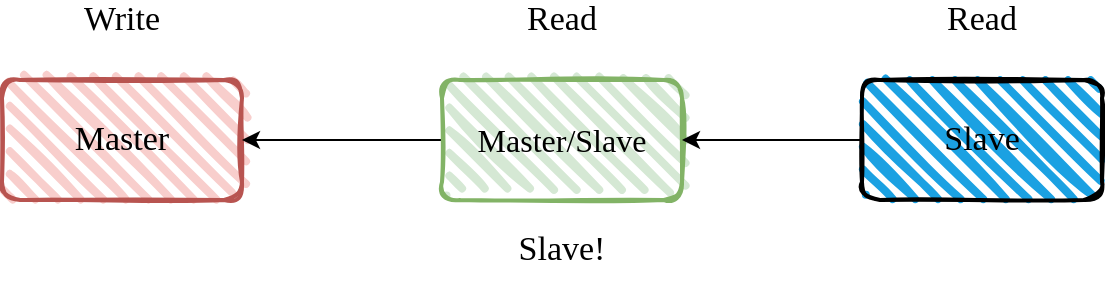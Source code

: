 <mxfile version="15.2.7" type="github">
  <diagram id="kTX6su0PMOBrZuuV1gaZ" name="第 1 页">
    <mxGraphModel dx="1422" dy="754" grid="1" gridSize="10" guides="1" tooltips="1" connect="1" arrows="1" fold="1" page="1" pageScale="1" pageWidth="827" pageHeight="1169" math="0" shadow="0">
      <root>
        <mxCell id="0" />
        <mxCell id="1" parent="0" />
        <mxCell id="vc-pq6uTciUxy0K7quRX-1" value="&lt;font face=&quot;Comic Sans MS&quot; style=&quot;font-size: 17px&quot;&gt;Master&lt;/font&gt;" style="rounded=1;whiteSpace=wrap;html=1;strokeWidth=2;fillWeight=4;hachureGap=8;hachureAngle=45;fillColor=#f8cecc;sketch=1;strokeColor=#b85450;" vertex="1" parent="1">
          <mxGeometry x="110" y="280" width="120" height="60" as="geometry" />
        </mxCell>
        <mxCell id="vc-pq6uTciUxy0K7quRX-5" style="edgeStyle=orthogonalEdgeStyle;rounded=0;orthogonalLoop=1;jettySize=auto;html=1;exitX=0;exitY=0.5;exitDx=0;exitDy=0;entryX=1;entryY=0.5;entryDx=0;entryDy=0;" edge="1" parent="1" source="vc-pq6uTciUxy0K7quRX-2" target="vc-pq6uTciUxy0K7quRX-1">
          <mxGeometry relative="1" as="geometry" />
        </mxCell>
        <mxCell id="vc-pq6uTciUxy0K7quRX-2" value="&lt;font face=&quot;Comic Sans MS&quot; style=&quot;font-size: 16px&quot;&gt;Master/Slave&lt;/font&gt;" style="rounded=1;whiteSpace=wrap;html=1;strokeWidth=2;fillWeight=4;hachureGap=8;hachureAngle=45;fillColor=#d5e8d4;sketch=1;strokeColor=#82b366;" vertex="1" parent="1">
          <mxGeometry x="330" y="280" width="120" height="60" as="geometry" />
        </mxCell>
        <mxCell id="vc-pq6uTciUxy0K7quRX-4" style="edgeStyle=orthogonalEdgeStyle;rounded=0;orthogonalLoop=1;jettySize=auto;html=1;exitX=0;exitY=0.5;exitDx=0;exitDy=0;" edge="1" parent="1" source="vc-pq6uTciUxy0K7quRX-3" target="vc-pq6uTciUxy0K7quRX-2">
          <mxGeometry relative="1" as="geometry" />
        </mxCell>
        <mxCell id="vc-pq6uTciUxy0K7quRX-3" value="&lt;font style=&quot;font-size: 17px&quot; face=&quot;Comic Sans MS&quot;&gt;Slave&lt;/font&gt;" style="rounded=1;whiteSpace=wrap;html=1;strokeWidth=2;fillWeight=4;hachureGap=8;hachureAngle=45;fillColor=#1ba1e2;sketch=1;" vertex="1" parent="1">
          <mxGeometry x="540" y="280" width="120" height="60" as="geometry" />
        </mxCell>
        <mxCell id="vc-pq6uTciUxy0K7quRX-6" value="&lt;font face=&quot;Comic Sans MS&quot; style=&quot;font-size: 17px&quot;&gt;Slave!&lt;/font&gt;" style="text;html=1;strokeColor=none;fillColor=none;align=center;verticalAlign=middle;whiteSpace=wrap;rounded=0;" vertex="1" parent="1">
          <mxGeometry x="345" y="350" width="90" height="30" as="geometry" />
        </mxCell>
        <mxCell id="vc-pq6uTciUxy0K7quRX-7" value="&lt;span style=&quot;font-family: &amp;#34;comic sans ms&amp;#34; ; font-size: 17px&quot;&gt;Write&lt;/span&gt;" style="text;html=1;strokeColor=none;fillColor=none;align=center;verticalAlign=middle;whiteSpace=wrap;rounded=0;" vertex="1" parent="1">
          <mxGeometry x="125" y="240" width="90" height="20" as="geometry" />
        </mxCell>
        <mxCell id="vc-pq6uTciUxy0K7quRX-8" value="&lt;span style=&quot;font-family: &amp;#34;comic sans ms&amp;#34; ; font-size: 17px&quot;&gt;Read&lt;/span&gt;" style="text;html=1;strokeColor=none;fillColor=none;align=center;verticalAlign=middle;whiteSpace=wrap;rounded=0;" vertex="1" parent="1">
          <mxGeometry x="345" y="240" width="90" height="20" as="geometry" />
        </mxCell>
        <mxCell id="vc-pq6uTciUxy0K7quRX-9" value="&lt;span style=&quot;font-family: &amp;#34;comic sans ms&amp;#34; ; font-size: 17px&quot;&gt;Read&lt;/span&gt;" style="text;html=1;strokeColor=none;fillColor=none;align=center;verticalAlign=middle;whiteSpace=wrap;rounded=0;" vertex="1" parent="1">
          <mxGeometry x="555" y="240" width="90" height="20" as="geometry" />
        </mxCell>
      </root>
    </mxGraphModel>
  </diagram>
</mxfile>
